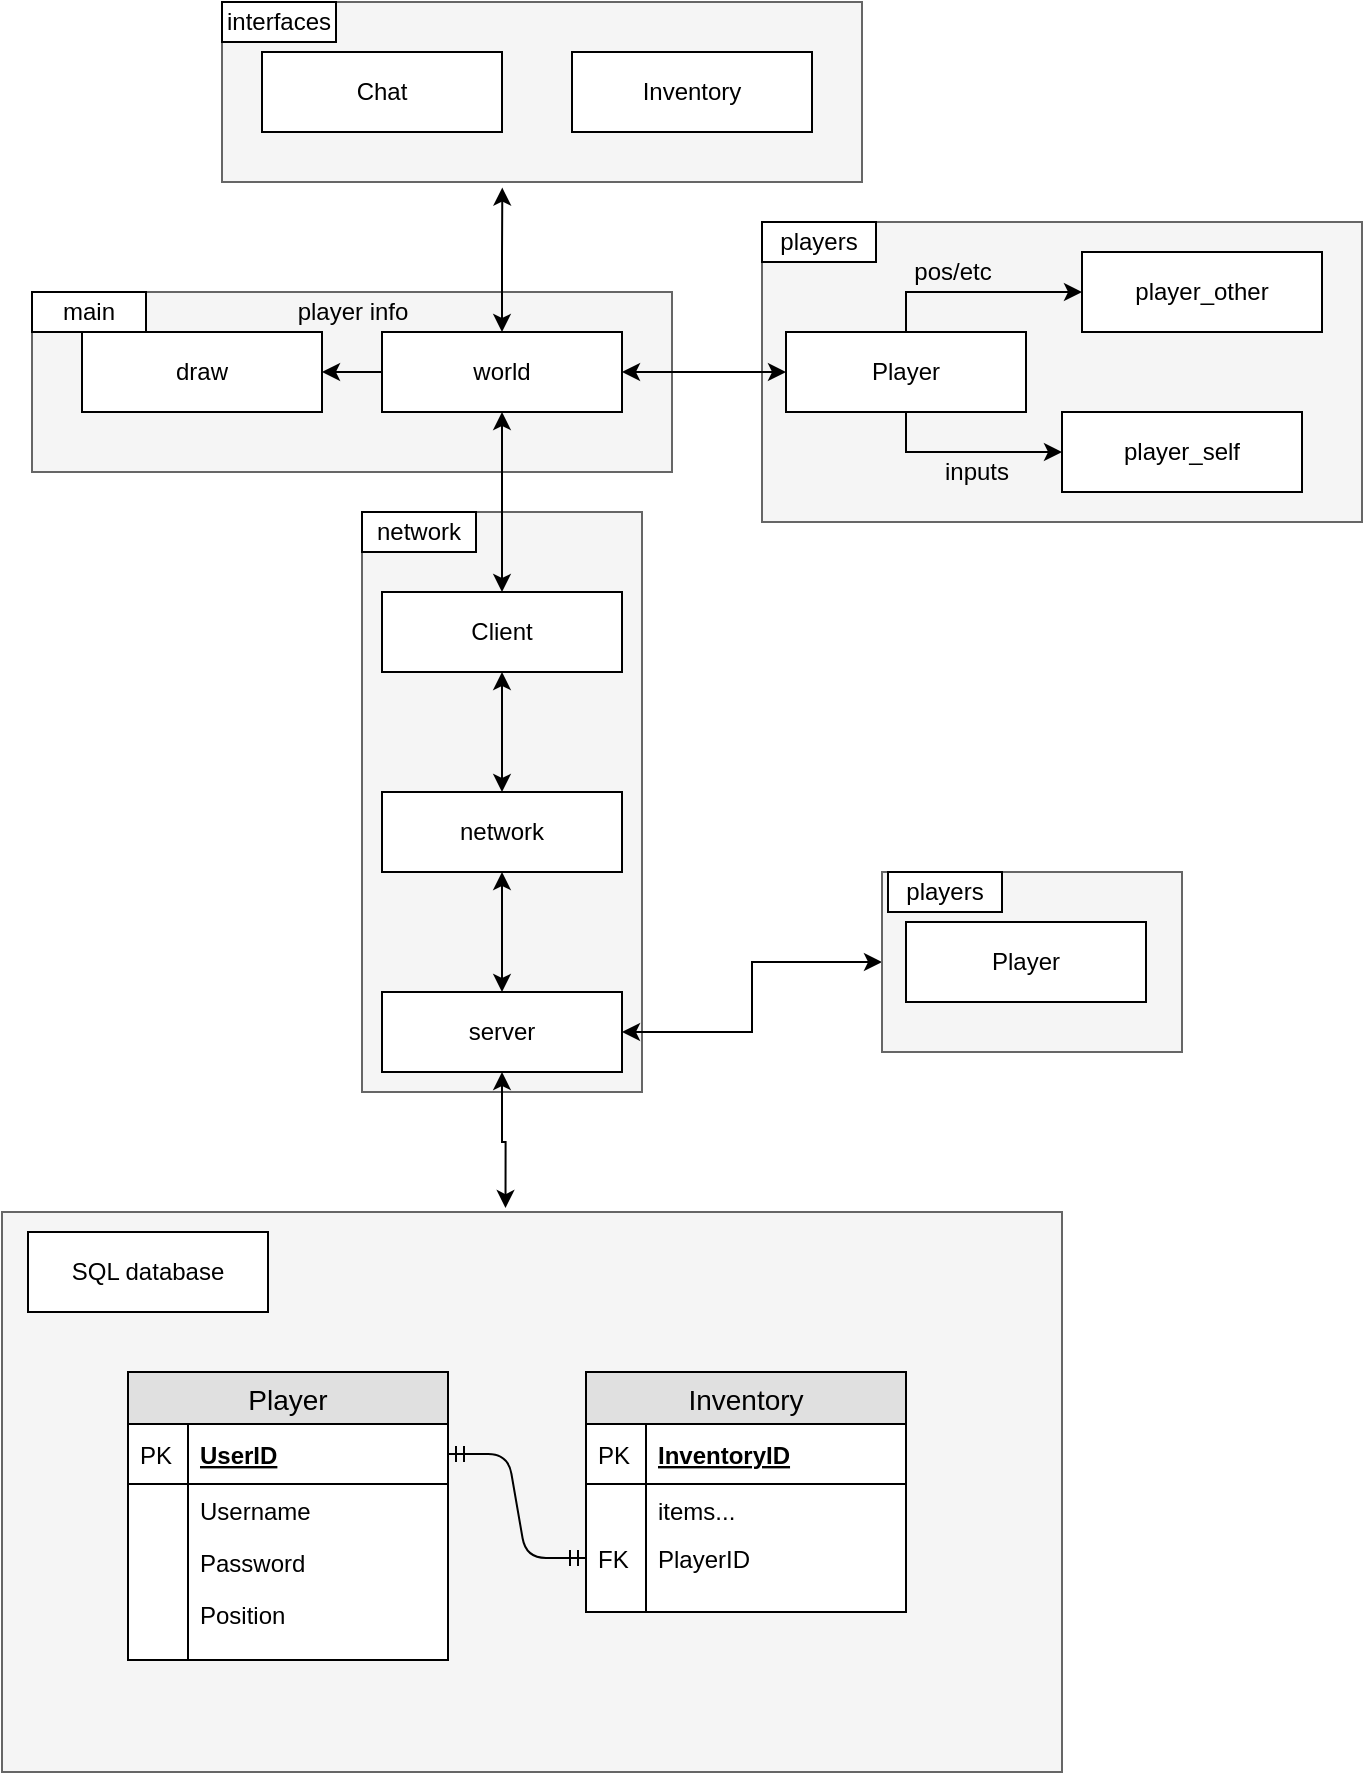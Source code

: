 <mxfile version="12.7.9" type="device"><diagram id="DDvmY6_ZBnZ-qPBfJzUP" name="Page-1"><mxGraphModel dx="1038" dy="1680" grid="1" gridSize="10" guides="1" tooltips="1" connect="1" arrows="1" fold="1" page="1" pageScale="1" pageWidth="850" pageHeight="1100" math="0" shadow="0"><root><mxCell id="0"/><mxCell id="1" parent="0"/><mxCell id="wnSOSLICzEsLFArfhRLc-12" value="" style="rounded=0;whiteSpace=wrap;html=1;fillColor=#f5f5f5;strokeColor=#666666;fontColor=#333333;" vertex="1" parent="1"><mxGeometry x="250" y="-105" width="320" height="90" as="geometry"/></mxCell><mxCell id="A93EnyOU4WFasye3MuUp-27" value="" style="rounded=0;whiteSpace=wrap;html=1;fillColor=#f5f5f5;strokeColor=#666666;fontColor=#333333;" parent="1" vertex="1"><mxGeometry x="520" y="5" width="300" height="150" as="geometry"/></mxCell><mxCell id="A93EnyOU4WFasye3MuUp-21" value="" style="rounded=0;whiteSpace=wrap;html=1;fillColor=#f5f5f5;strokeColor=#666666;fontColor=#333333;" parent="1" vertex="1"><mxGeometry x="320" y="150" width="140" height="290" as="geometry"/></mxCell><mxCell id="A93EnyOU4WFasye3MuUp-20" value="" style="rounded=0;whiteSpace=wrap;html=1;fillColor=#f5f5f5;strokeColor=#666666;fontColor=#333333;" parent="1" vertex="1"><mxGeometry x="155" y="40" width="320" height="90" as="geometry"/></mxCell><mxCell id="A93EnyOU4WFasye3MuUp-19" style="edgeStyle=orthogonalEdgeStyle;rounded=0;orthogonalLoop=1;jettySize=auto;html=1;exitX=0;exitY=0.5;exitDx=0;exitDy=0;entryX=1;entryY=0.5;entryDx=0;entryDy=0;" parent="1" source="A93EnyOU4WFasye3MuUp-1" target="A93EnyOU4WFasye3MuUp-3" edge="1"><mxGeometry relative="1" as="geometry"/></mxCell><mxCell id="wnSOSLICzEsLFArfhRLc-15" style="edgeStyle=orthogonalEdgeStyle;rounded=0;orthogonalLoop=1;jettySize=auto;html=1;exitX=0.5;exitY=0;exitDx=0;exitDy=0;entryX=0.438;entryY=1.031;entryDx=0;entryDy=0;entryPerimeter=0;startArrow=classic;startFill=1;" edge="1" parent="1" source="A93EnyOU4WFasye3MuUp-1" target="wnSOSLICzEsLFArfhRLc-12"><mxGeometry relative="1" as="geometry"/></mxCell><mxCell id="A93EnyOU4WFasye3MuUp-1" value="world" style="rounded=0;whiteSpace=wrap;html=1;" parent="1" vertex="1"><mxGeometry x="330" y="60" width="120" height="40" as="geometry"/></mxCell><mxCell id="A93EnyOU4WFasye3MuUp-3" value="draw" style="rounded=0;whiteSpace=wrap;html=1;" parent="1" vertex="1"><mxGeometry x="180" y="60" width="120" height="40" as="geometry"/></mxCell><mxCell id="A93EnyOU4WFasye3MuUp-4" value="player_self" style="rounded=0;whiteSpace=wrap;html=1;" parent="1" vertex="1"><mxGeometry x="670" y="100" width="120" height="40" as="geometry"/></mxCell><mxCell id="wnSOSLICzEsLFArfhRLc-18" style="edgeStyle=orthogonalEdgeStyle;rounded=0;orthogonalLoop=1;jettySize=auto;html=1;exitX=0.5;exitY=1;exitDx=0;exitDy=0;startArrow=classic;startFill=1;" edge="1" parent="1" source="A93EnyOU4WFasye3MuUp-7" target="A93EnyOU4WFasye3MuUp-9"><mxGeometry relative="1" as="geometry"/></mxCell><mxCell id="A93EnyOU4WFasye3MuUp-7" value="network" style="rounded=0;whiteSpace=wrap;html=1;" parent="1" vertex="1"><mxGeometry x="330" y="290" width="120" height="40" as="geometry"/></mxCell><mxCell id="wnSOSLICzEsLFArfhRLc-20" style="edgeStyle=orthogonalEdgeStyle;rounded=0;orthogonalLoop=1;jettySize=auto;html=1;exitX=0.5;exitY=1;exitDx=0;exitDy=0;entryX=0.475;entryY=-0.007;entryDx=0;entryDy=0;entryPerimeter=0;startArrow=classic;startFill=1;" edge="1" parent="1" source="A93EnyOU4WFasye3MuUp-9" target="A93EnyOU4WFasye3MuUp-28"><mxGeometry relative="1" as="geometry"/></mxCell><mxCell id="wnSOSLICzEsLFArfhRLc-34" style="edgeStyle=orthogonalEdgeStyle;rounded=0;orthogonalLoop=1;jettySize=auto;html=1;exitX=1;exitY=0.5;exitDx=0;exitDy=0;entryX=0;entryY=0.5;entryDx=0;entryDy=0;startArrow=classic;startFill=1;" edge="1" parent="1" source="A93EnyOU4WFasye3MuUp-9" target="wnSOSLICzEsLFArfhRLc-25"><mxGeometry relative="1" as="geometry"/></mxCell><mxCell id="A93EnyOU4WFasye3MuUp-9" value="server" style="rounded=0;whiteSpace=wrap;html=1;" parent="1" vertex="1"><mxGeometry x="330" y="390" width="120" height="40" as="geometry"/></mxCell><mxCell id="A93EnyOU4WFasye3MuUp-14" value="player_other" style="rounded=0;whiteSpace=wrap;html=1;" parent="1" vertex="1"><mxGeometry x="680" y="20" width="120" height="40" as="geometry"/></mxCell><mxCell id="A93EnyOU4WFasye3MuUp-15" value="player info" style="text;html=1;align=center;verticalAlign=middle;resizable=0;points=[];autosize=1;" parent="1" vertex="1"><mxGeometry x="280" y="40" width="70" height="20" as="geometry"/></mxCell><mxCell id="A93EnyOU4WFasye3MuUp-16" value="inputs" style="text;html=1;align=center;verticalAlign=middle;resizable=0;points=[];autosize=1;" parent="1" vertex="1"><mxGeometry x="602" y="120" width="50" height="20" as="geometry"/></mxCell><mxCell id="A93EnyOU4WFasye3MuUp-18" value="pos/etc" style="text;html=1;align=center;verticalAlign=middle;resizable=0;points=[];autosize=1;" parent="1" vertex="1"><mxGeometry x="590" y="20" width="50" height="20" as="geometry"/></mxCell><mxCell id="A93EnyOU4WFasye3MuUp-23" style="edgeStyle=orthogonalEdgeStyle;rounded=0;orthogonalLoop=1;jettySize=auto;html=1;exitX=0;exitY=0.5;exitDx=0;exitDy=0;entryX=1;entryY=0.5;entryDx=0;entryDy=0;startArrow=classic;startFill=1;" parent="1" source="A93EnyOU4WFasye3MuUp-22" target="A93EnyOU4WFasye3MuUp-1" edge="1"><mxGeometry relative="1" as="geometry"/></mxCell><mxCell id="A93EnyOU4WFasye3MuUp-25" style="edgeStyle=orthogonalEdgeStyle;rounded=0;orthogonalLoop=1;jettySize=auto;html=1;exitX=0.5;exitY=0;exitDx=0;exitDy=0;entryX=0;entryY=0.5;entryDx=0;entryDy=0;" parent="1" source="A93EnyOU4WFasye3MuUp-22" target="A93EnyOU4WFasye3MuUp-14" edge="1"><mxGeometry relative="1" as="geometry"/></mxCell><mxCell id="A93EnyOU4WFasye3MuUp-26" style="edgeStyle=orthogonalEdgeStyle;rounded=0;orthogonalLoop=1;jettySize=auto;html=1;exitX=0.5;exitY=1;exitDx=0;exitDy=0;entryX=0;entryY=0.5;entryDx=0;entryDy=0;" parent="1" source="A93EnyOU4WFasye3MuUp-22" target="A93EnyOU4WFasye3MuUp-4" edge="1"><mxGeometry relative="1" as="geometry"/></mxCell><mxCell id="A93EnyOU4WFasye3MuUp-22" value="Player" style="rounded=0;whiteSpace=wrap;html=1;" parent="1" vertex="1"><mxGeometry x="532" y="60" width="120" height="40" as="geometry"/></mxCell><mxCell id="A93EnyOU4WFasye3MuUp-28" value="" style="rounded=0;whiteSpace=wrap;html=1;fillColor=#f5f5f5;strokeColor=#666666;fontColor=#333333;" parent="1" vertex="1"><mxGeometry x="140" y="500" width="530" height="280" as="geometry"/></mxCell><mxCell id="A93EnyOU4WFasye3MuUp-29" value="SQL database" style="rounded=0;whiteSpace=wrap;html=1;" parent="1" vertex="1"><mxGeometry x="153" y="510" width="120" height="40" as="geometry"/></mxCell><mxCell id="A93EnyOU4WFasye3MuUp-33" value="Player" style="swimlane;fontStyle=0;childLayout=stackLayout;horizontal=1;startSize=26;fillColor=#e0e0e0;horizontalStack=0;resizeParent=1;resizeParentMax=0;resizeLast=0;collapsible=1;marginBottom=0;swimlaneFillColor=#ffffff;align=center;fontSize=14;" parent="1" vertex="1"><mxGeometry x="203" y="580" width="160" height="144" as="geometry"/></mxCell><mxCell id="A93EnyOU4WFasye3MuUp-34" value="UserID" style="shape=partialRectangle;top=0;left=0;right=0;bottom=1;align=left;verticalAlign=middle;fillColor=none;spacingLeft=34;spacingRight=4;overflow=hidden;rotatable=0;points=[[0,0.5],[1,0.5]];portConstraint=eastwest;dropTarget=0;fontStyle=5;fontSize=12;" parent="A93EnyOU4WFasye3MuUp-33" vertex="1"><mxGeometry y="26" width="160" height="30" as="geometry"/></mxCell><mxCell id="A93EnyOU4WFasye3MuUp-35" value="PK" style="shape=partialRectangle;top=0;left=0;bottom=0;fillColor=none;align=left;verticalAlign=middle;spacingLeft=4;spacingRight=4;overflow=hidden;rotatable=0;points=[];portConstraint=eastwest;part=1;fontSize=12;" parent="A93EnyOU4WFasye3MuUp-34" vertex="1" connectable="0"><mxGeometry width="30" height="30" as="geometry"/></mxCell><mxCell id="A93EnyOU4WFasye3MuUp-36" value="Username" style="shape=partialRectangle;top=0;left=0;right=0;bottom=0;align=left;verticalAlign=top;fillColor=none;spacingLeft=34;spacingRight=4;overflow=hidden;rotatable=0;points=[[0,0.5],[1,0.5]];portConstraint=eastwest;dropTarget=0;fontSize=12;" parent="A93EnyOU4WFasye3MuUp-33" vertex="1"><mxGeometry y="56" width="160" height="26" as="geometry"/></mxCell><mxCell id="A93EnyOU4WFasye3MuUp-37" value="" style="shape=partialRectangle;top=0;left=0;bottom=0;fillColor=none;align=left;verticalAlign=top;spacingLeft=4;spacingRight=4;overflow=hidden;rotatable=0;points=[];portConstraint=eastwest;part=1;fontSize=12;" parent="A93EnyOU4WFasye3MuUp-36" vertex="1" connectable="0"><mxGeometry width="30" height="26" as="geometry"/></mxCell><mxCell id="A93EnyOU4WFasye3MuUp-38" value="Password" style="shape=partialRectangle;top=0;left=0;right=0;bottom=0;align=left;verticalAlign=top;fillColor=none;spacingLeft=34;spacingRight=4;overflow=hidden;rotatable=0;points=[[0,0.5],[1,0.5]];portConstraint=eastwest;dropTarget=0;fontSize=12;" parent="A93EnyOU4WFasye3MuUp-33" vertex="1"><mxGeometry y="82" width="160" height="26" as="geometry"/></mxCell><mxCell id="A93EnyOU4WFasye3MuUp-39" value="" style="shape=partialRectangle;top=0;left=0;bottom=0;fillColor=none;align=left;verticalAlign=top;spacingLeft=4;spacingRight=4;overflow=hidden;rotatable=0;points=[];portConstraint=eastwest;part=1;fontSize=12;" parent="A93EnyOU4WFasye3MuUp-38" vertex="1" connectable="0"><mxGeometry width="30" height="26" as="geometry"/></mxCell><mxCell id="A93EnyOU4WFasye3MuUp-40" value="Position" style="shape=partialRectangle;top=0;left=0;right=0;bottom=0;align=left;verticalAlign=top;fillColor=none;spacingLeft=34;spacingRight=4;overflow=hidden;rotatable=0;points=[[0,0.5],[1,0.5]];portConstraint=eastwest;dropTarget=0;fontSize=12;" parent="A93EnyOU4WFasye3MuUp-33" vertex="1"><mxGeometry y="108" width="160" height="26" as="geometry"/></mxCell><mxCell id="A93EnyOU4WFasye3MuUp-41" value="" style="shape=partialRectangle;top=0;left=0;bottom=0;fillColor=none;align=left;verticalAlign=top;spacingLeft=4;spacingRight=4;overflow=hidden;rotatable=0;points=[];portConstraint=eastwest;part=1;fontSize=12;" parent="A93EnyOU4WFasye3MuUp-40" vertex="1" connectable="0"><mxGeometry width="30" height="26" as="geometry"/></mxCell><mxCell id="A93EnyOU4WFasye3MuUp-42" value="" style="shape=partialRectangle;top=0;left=0;right=0;bottom=0;align=left;verticalAlign=top;fillColor=none;spacingLeft=34;spacingRight=4;overflow=hidden;rotatable=0;points=[[0,0.5],[1,0.5]];portConstraint=eastwest;dropTarget=0;fontSize=12;" parent="A93EnyOU4WFasye3MuUp-33" vertex="1"><mxGeometry y="134" width="160" height="10" as="geometry"/></mxCell><mxCell id="A93EnyOU4WFasye3MuUp-43" value="" style="shape=partialRectangle;top=0;left=0;bottom=0;fillColor=none;align=left;verticalAlign=top;spacingLeft=4;spacingRight=4;overflow=hidden;rotatable=0;points=[];portConstraint=eastwest;part=1;fontSize=12;" parent="A93EnyOU4WFasye3MuUp-42" vertex="1" connectable="0"><mxGeometry width="30" height="10" as="geometry"/></mxCell><mxCell id="A93EnyOU4WFasye3MuUp-54" value="Inventory" style="swimlane;fontStyle=0;childLayout=stackLayout;horizontal=1;startSize=26;fillColor=#e0e0e0;horizontalStack=0;resizeParent=1;resizeParentMax=0;resizeLast=0;collapsible=1;marginBottom=0;swimlaneFillColor=#ffffff;align=center;fontSize=14;" parent="1" vertex="1"><mxGeometry x="432" y="580" width="160" height="120" as="geometry"/></mxCell><mxCell id="A93EnyOU4WFasye3MuUp-55" value="InventoryID" style="shape=partialRectangle;top=0;left=0;right=0;bottom=1;align=left;verticalAlign=middle;fillColor=none;spacingLeft=34;spacingRight=4;overflow=hidden;rotatable=0;points=[[0,0.5],[1,0.5]];portConstraint=eastwest;dropTarget=0;fontStyle=5;fontSize=12;" parent="A93EnyOU4WFasye3MuUp-54" vertex="1"><mxGeometry y="26" width="160" height="30" as="geometry"/></mxCell><mxCell id="A93EnyOU4WFasye3MuUp-56" value="PK" style="shape=partialRectangle;top=0;left=0;bottom=0;fillColor=none;align=left;verticalAlign=middle;spacingLeft=4;spacingRight=4;overflow=hidden;rotatable=0;points=[];portConstraint=eastwest;part=1;fontSize=12;" parent="A93EnyOU4WFasye3MuUp-55" vertex="1" connectable="0"><mxGeometry width="30" height="30" as="geometry"/></mxCell><mxCell id="A93EnyOU4WFasye3MuUp-57" value="items..." style="shape=partialRectangle;top=0;left=0;right=0;bottom=0;align=left;verticalAlign=top;fillColor=none;spacingLeft=34;spacingRight=4;overflow=hidden;rotatable=0;points=[[0,0.5],[1,0.5]];portConstraint=eastwest;dropTarget=0;fontSize=12;" parent="A93EnyOU4WFasye3MuUp-54" vertex="1"><mxGeometry y="56" width="160" height="54" as="geometry"/></mxCell><mxCell id="A93EnyOU4WFasye3MuUp-58" value="" style="shape=partialRectangle;top=0;left=0;bottom=0;fillColor=none;align=left;verticalAlign=top;spacingLeft=4;spacingRight=4;overflow=hidden;rotatable=0;points=[];portConstraint=eastwest;part=1;fontSize=12;" parent="A93EnyOU4WFasye3MuUp-57" vertex="1" connectable="0"><mxGeometry width="30" height="54.0" as="geometry"/></mxCell><mxCell id="A93EnyOU4WFasye3MuUp-63" value="" style="shape=partialRectangle;top=0;left=0;right=0;bottom=0;align=left;verticalAlign=top;fillColor=none;spacingLeft=34;spacingRight=4;overflow=hidden;rotatable=0;points=[[0,0.5],[1,0.5]];portConstraint=eastwest;dropTarget=0;fontSize=12;" parent="A93EnyOU4WFasye3MuUp-54" vertex="1"><mxGeometry y="110" width="160" height="10" as="geometry"/></mxCell><mxCell id="A93EnyOU4WFasye3MuUp-64" value="" style="shape=partialRectangle;top=0;left=0;bottom=0;fillColor=none;align=left;verticalAlign=top;spacingLeft=4;spacingRight=4;overflow=hidden;rotatable=0;points=[];portConstraint=eastwest;part=1;fontSize=12;" parent="A93EnyOU4WFasye3MuUp-63" vertex="1" connectable="0"><mxGeometry width="30" height="10" as="geometry"/></mxCell><mxCell id="A93EnyOU4WFasye3MuUp-69" value="" style="edgeStyle=entityRelationEdgeStyle;fontSize=12;html=1;endArrow=ERmandOne;startArrow=ERmandOne;entryX=0;entryY=0.5;entryDx=0;entryDy=0;exitX=1;exitY=0.5;exitDx=0;exitDy=0;" parent="1" source="A93EnyOU4WFasye3MuUp-34" target="A93EnyOU4WFasye3MuUp-65" edge="1"><mxGeometry width="100" height="100" relative="1" as="geometry"><mxPoint x="370" y="820" as="sourcePoint"/><mxPoint x="470" y="720" as="targetPoint"/></mxGeometry></mxCell><mxCell id="wnSOSLICzEsLFArfhRLc-3" value="Chat" style="rounded=0;whiteSpace=wrap;html=1;" vertex="1" parent="1"><mxGeometry x="270" y="-80" width="120" height="40" as="geometry"/></mxCell><mxCell id="wnSOSLICzEsLFArfhRLc-4" value="Inventory" style="rounded=0;whiteSpace=wrap;html=1;" vertex="1" parent="1"><mxGeometry x="425" y="-80" width="120" height="40" as="geometry"/></mxCell><mxCell id="wnSOSLICzEsLFArfhRLc-16" style="edgeStyle=orthogonalEdgeStyle;rounded=0;orthogonalLoop=1;jettySize=auto;html=1;exitX=0.5;exitY=0;exitDx=0;exitDy=0;entryX=0.5;entryY=1;entryDx=0;entryDy=0;startArrow=classic;startFill=1;" edge="1" parent="1" source="wnSOSLICzEsLFArfhRLc-5" target="A93EnyOU4WFasye3MuUp-1"><mxGeometry relative="1" as="geometry"/></mxCell><mxCell id="wnSOSLICzEsLFArfhRLc-17" style="edgeStyle=orthogonalEdgeStyle;rounded=0;orthogonalLoop=1;jettySize=auto;html=1;exitX=0.5;exitY=1;exitDx=0;exitDy=0;startArrow=classic;startFill=1;" edge="1" parent="1" source="wnSOSLICzEsLFArfhRLc-5" target="A93EnyOU4WFasye3MuUp-7"><mxGeometry relative="1" as="geometry"/></mxCell><mxCell id="wnSOSLICzEsLFArfhRLc-5" value="Client" style="rounded=0;whiteSpace=wrap;html=1;" vertex="1" parent="1"><mxGeometry x="330" y="190" width="120" height="40" as="geometry"/></mxCell><mxCell id="wnSOSLICzEsLFArfhRLc-21" value="interfaces" style="rounded=0;whiteSpace=wrap;html=1;" vertex="1" parent="1"><mxGeometry x="250" y="-105" width="57" height="20" as="geometry"/></mxCell><mxCell id="wnSOSLICzEsLFArfhRLc-22" value="main" style="rounded=0;whiteSpace=wrap;html=1;" vertex="1" parent="1"><mxGeometry x="155" y="40" width="57" height="20" as="geometry"/></mxCell><mxCell id="wnSOSLICzEsLFArfhRLc-23" value="players" style="rounded=0;whiteSpace=wrap;html=1;" vertex="1" parent="1"><mxGeometry x="520" y="5" width="57" height="20" as="geometry"/></mxCell><mxCell id="wnSOSLICzEsLFArfhRLc-24" value="network" style="rounded=0;whiteSpace=wrap;html=1;" vertex="1" parent="1"><mxGeometry x="320" y="150" width="57" height="20" as="geometry"/></mxCell><mxCell id="wnSOSLICzEsLFArfhRLc-25" value="" style="rounded=0;whiteSpace=wrap;html=1;fillColor=#f5f5f5;strokeColor=#666666;fontColor=#333333;" vertex="1" parent="1"><mxGeometry x="580" y="330" width="150" height="90" as="geometry"/></mxCell><mxCell id="wnSOSLICzEsLFArfhRLc-32" value="Player" style="rounded=0;whiteSpace=wrap;html=1;" vertex="1" parent="1"><mxGeometry x="592" y="355" width="120" height="40" as="geometry"/></mxCell><mxCell id="wnSOSLICzEsLFArfhRLc-33" value="players" style="rounded=0;whiteSpace=wrap;html=1;" vertex="1" parent="1"><mxGeometry x="583" y="330" width="57" height="20" as="geometry"/></mxCell><mxCell id="A93EnyOU4WFasye3MuUp-65" value="PlayerID" style="shape=partialRectangle;top=0;left=0;right=0;bottom=0;align=left;verticalAlign=top;fillColor=none;spacingLeft=34;spacingRight=4;overflow=hidden;rotatable=0;points=[[0,0.5],[1,0.5]];portConstraint=eastwest;dropTarget=0;fontSize=12;" parent="1" vertex="1"><mxGeometry x="432" y="660" width="160" height="26" as="geometry"/></mxCell><mxCell id="A93EnyOU4WFasye3MuUp-66" value="FK" style="shape=partialRectangle;top=0;left=0;bottom=0;fillColor=none;align=left;verticalAlign=top;spacingLeft=4;spacingRight=4;overflow=hidden;rotatable=0;points=[];portConstraint=eastwest;part=1;fontSize=12;" parent="A93EnyOU4WFasye3MuUp-65" vertex="1" connectable="0"><mxGeometry width="30" height="26" as="geometry"/></mxCell></root></mxGraphModel></diagram></mxfile>
